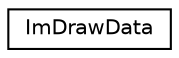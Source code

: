 digraph "Graphical Class Hierarchy"
{
 // LATEX_PDF_SIZE
  edge [fontname="Helvetica",fontsize="10",labelfontname="Helvetica",labelfontsize="10"];
  node [fontname="Helvetica",fontsize="10",shape=record];
  rankdir="LR";
  Node0 [label="ImDrawData",height=0.2,width=0.4,color="black", fillcolor="white", style="filled",URL="$structImDrawData.html",tooltip=" "];
}
